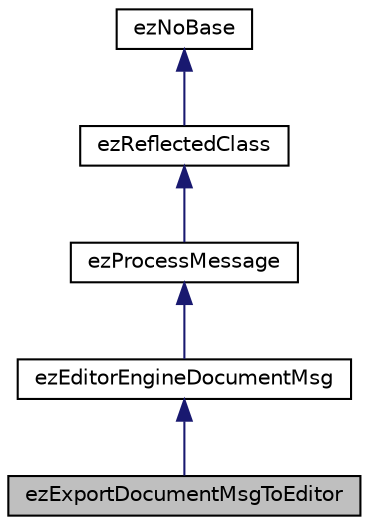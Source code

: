 digraph "ezExportDocumentMsgToEditor"
{
 // LATEX_PDF_SIZE
  edge [fontname="Helvetica",fontsize="10",labelfontname="Helvetica",labelfontsize="10"];
  node [fontname="Helvetica",fontsize="10",shape=record];
  Node1 [label="ezExportDocumentMsgToEditor",height=0.2,width=0.4,color="black", fillcolor="grey75", style="filled", fontcolor="black",tooltip=" "];
  Node2 -> Node1 [dir="back",color="midnightblue",fontsize="10",style="solid",fontname="Helvetica"];
  Node2 [label="ezEditorEngineDocumentMsg",height=0.2,width=0.4,color="black", fillcolor="white", style="filled",URL="$d1/dfa/classez_editor_engine_document_msg.htm",tooltip="Base class for all messages that are tied to some document."];
  Node3 -> Node2 [dir="back",color="midnightblue",fontsize="10",style="solid",fontname="Helvetica"];
  Node3 [label="ezProcessMessage",height=0.2,width=0.4,color="black", fillcolor="white", style="filled",URL="$db/d40/classez_process_message.htm",tooltip="Base class for IPC messages transmitted by ezIpcChannel."];
  Node4 -> Node3 [dir="back",color="midnightblue",fontsize="10",style="solid",fontname="Helvetica"];
  Node4 [label="ezReflectedClass",height=0.2,width=0.4,color="black", fillcolor="white", style="filled",URL="$db/d45/classez_reflected_class.htm",tooltip="All classes that should be dynamically reflectable, need to be derived from this base class."];
  Node5 -> Node4 [dir="back",color="midnightblue",fontsize="10",style="solid",fontname="Helvetica"];
  Node5 [label="ezNoBase",height=0.2,width=0.4,color="black", fillcolor="white", style="filled",URL="$d4/d02/classez_no_base.htm",tooltip="Dummy type to pass to templates and macros that expect a base type for a class that has no base."];
}
